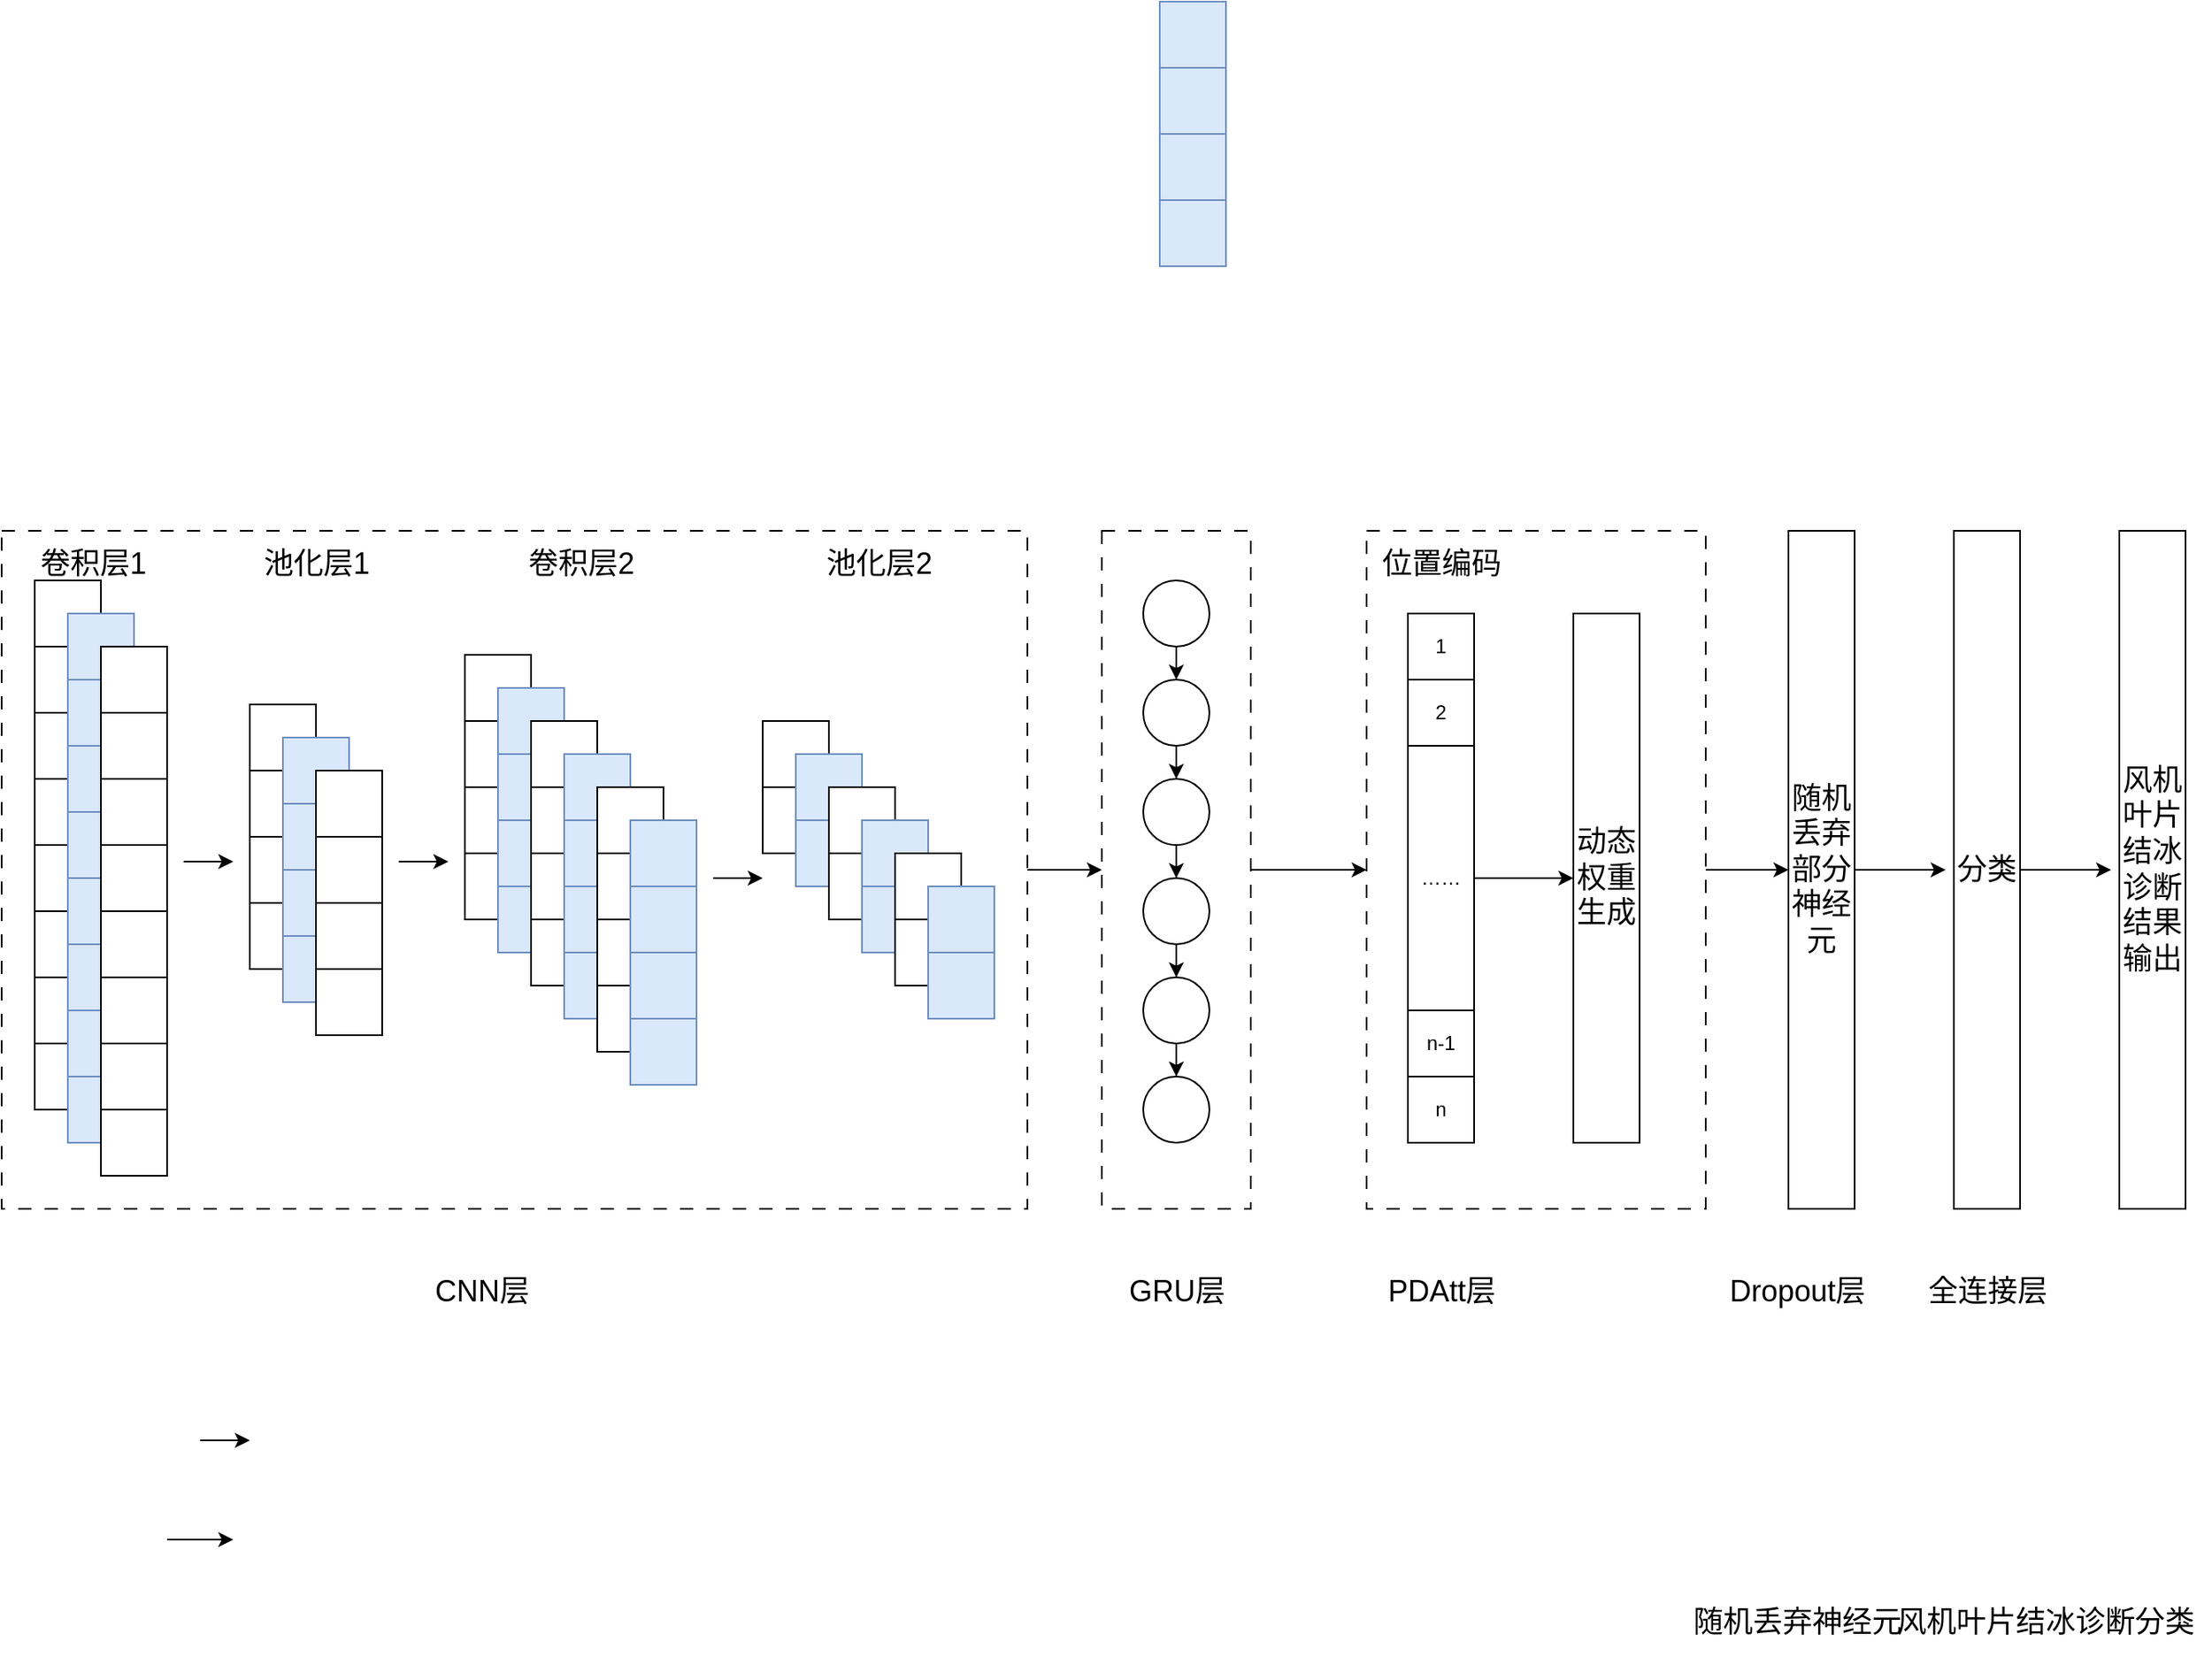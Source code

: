 <mxfile version="26.2.14">
  <diagram name="第 1 页" id="3qfA8Mtb4AT6Ri3JGO9B">
    <mxGraphModel dx="1733" dy="2130" grid="1" gridSize="10" guides="1" tooltips="1" connect="1" arrows="1" fold="1" page="1" pageScale="1" pageWidth="827" pageHeight="1169" math="0" shadow="0">
      <root>
        <mxCell id="0" />
        <mxCell id="1" parent="0" />
        <mxCell id="D4osHIyZ-YNcSRswqnrZ-230" style="edgeStyle=orthogonalEdgeStyle;rounded=0;orthogonalLoop=1;jettySize=auto;html=1;entryX=1;entryY=0.5;entryDx=0;entryDy=0;" edge="1" parent="1" source="D4osHIyZ-YNcSRswqnrZ-218">
          <mxGeometry relative="1" as="geometry">
            <mxPoint x="1110" y="395" as="targetPoint" />
          </mxGeometry>
        </mxCell>
        <mxCell id="D4osHIyZ-YNcSRswqnrZ-218" value="" style="rounded=0;whiteSpace=wrap;html=1;dashed=1;dashPattern=8 8;" vertex="1" parent="1">
          <mxGeometry x="855" y="190" width="205" height="410" as="geometry" />
        </mxCell>
        <mxCell id="D4osHIyZ-YNcSRswqnrZ-229" style="edgeStyle=orthogonalEdgeStyle;rounded=0;orthogonalLoop=1;jettySize=auto;html=1;entryX=0;entryY=0.5;entryDx=0;entryDy=0;" edge="1" parent="1" source="D4osHIyZ-YNcSRswqnrZ-191" target="D4osHIyZ-YNcSRswqnrZ-218">
          <mxGeometry relative="1" as="geometry" />
        </mxCell>
        <mxCell id="D4osHIyZ-YNcSRswqnrZ-191" value="" style="rounded=0;whiteSpace=wrap;html=1;dashed=1;dashPattern=8 8;" vertex="1" parent="1">
          <mxGeometry x="695" y="190" width="90" height="410" as="geometry" />
        </mxCell>
        <mxCell id="D4osHIyZ-YNcSRswqnrZ-196" style="edgeStyle=orthogonalEdgeStyle;rounded=0;orthogonalLoop=1;jettySize=auto;html=1;exitX=1;exitY=0.5;exitDx=0;exitDy=0;entryX=0;entryY=0.5;entryDx=0;entryDy=0;" edge="1" parent="1" source="D4osHIyZ-YNcSRswqnrZ-190" target="D4osHIyZ-YNcSRswqnrZ-191">
          <mxGeometry relative="1" as="geometry" />
        </mxCell>
        <mxCell id="D4osHIyZ-YNcSRswqnrZ-190" value="" style="rounded=0;whiteSpace=wrap;html=1;dashed=1;dashPattern=8 8;" vertex="1" parent="1">
          <mxGeometry x="30" y="190" width="620" height="410" as="geometry" />
        </mxCell>
        <mxCell id="D4osHIyZ-YNcSRswqnrZ-89" value="" style="rounded=0;whiteSpace=wrap;html=1;fillColor=#dae8fc;strokeColor=#6c8ebf;" vertex="1" parent="1">
          <mxGeometry x="730" y="-130" width="40" height="40" as="geometry" />
        </mxCell>
        <mxCell id="D4osHIyZ-YNcSRswqnrZ-90" value="" style="rounded=0;whiteSpace=wrap;html=1;fillColor=#dae8fc;strokeColor=#6c8ebf;" vertex="1" parent="1">
          <mxGeometry x="730" y="-10" width="40" height="40" as="geometry" />
        </mxCell>
        <mxCell id="D4osHIyZ-YNcSRswqnrZ-91" value="" style="rounded=0;whiteSpace=wrap;html=1;fillColor=#dae8fc;strokeColor=#6c8ebf;" vertex="1" parent="1">
          <mxGeometry x="730" y="-90" width="40" height="40" as="geometry" />
        </mxCell>
        <mxCell id="D4osHIyZ-YNcSRswqnrZ-92" value="" style="rounded=0;whiteSpace=wrap;html=1;fillColor=#dae8fc;strokeColor=#6c8ebf;" vertex="1" parent="1">
          <mxGeometry x="730" y="-50" width="40" height="40" as="geometry" />
        </mxCell>
        <mxCell id="D4osHIyZ-YNcSRswqnrZ-173" value="" style="group" vertex="1" connectable="0" parent="1">
          <mxGeometry x="490" y="305" width="140" height="180" as="geometry" />
        </mxCell>
        <mxCell id="D4osHIyZ-YNcSRswqnrZ-158" value="" style="rounded=0;whiteSpace=wrap;html=1;" vertex="1" parent="D4osHIyZ-YNcSRswqnrZ-173">
          <mxGeometry width="40" height="40" as="geometry" />
        </mxCell>
        <mxCell id="D4osHIyZ-YNcSRswqnrZ-159" value="" style="rounded=0;whiteSpace=wrap;html=1;" vertex="1" parent="D4osHIyZ-YNcSRswqnrZ-173">
          <mxGeometry y="40" width="40" height="40" as="geometry" />
        </mxCell>
        <mxCell id="D4osHIyZ-YNcSRswqnrZ-163" value="" style="rounded=0;whiteSpace=wrap;html=1;fillColor=#dae8fc;strokeColor=#6c8ebf;" vertex="1" parent="D4osHIyZ-YNcSRswqnrZ-173">
          <mxGeometry x="20" y="20" width="40" height="40" as="geometry" />
        </mxCell>
        <mxCell id="D4osHIyZ-YNcSRswqnrZ-164" value="" style="rounded=0;whiteSpace=wrap;html=1;fillColor=#dae8fc;strokeColor=#6c8ebf;" vertex="1" parent="D4osHIyZ-YNcSRswqnrZ-173">
          <mxGeometry x="20" y="60" width="40" height="40" as="geometry" />
        </mxCell>
        <mxCell id="D4osHIyZ-YNcSRswqnrZ-165" value="" style="rounded=0;whiteSpace=wrap;html=1;" vertex="1" parent="D4osHIyZ-YNcSRswqnrZ-173">
          <mxGeometry x="40" y="40" width="40" height="40" as="geometry" />
        </mxCell>
        <mxCell id="D4osHIyZ-YNcSRswqnrZ-166" value="" style="rounded=0;whiteSpace=wrap;html=1;" vertex="1" parent="D4osHIyZ-YNcSRswqnrZ-173">
          <mxGeometry x="40" y="80" width="40" height="40" as="geometry" />
        </mxCell>
        <mxCell id="D4osHIyZ-YNcSRswqnrZ-167" value="" style="rounded=0;whiteSpace=wrap;html=1;fillColor=#dae8fc;strokeColor=#6c8ebf;" vertex="1" parent="D4osHIyZ-YNcSRswqnrZ-173">
          <mxGeometry x="60" y="60" width="40" height="40" as="geometry" />
        </mxCell>
        <mxCell id="D4osHIyZ-YNcSRswqnrZ-168" value="" style="rounded=0;whiteSpace=wrap;html=1;fillColor=#dae8fc;strokeColor=#6c8ebf;" vertex="1" parent="D4osHIyZ-YNcSRswqnrZ-173">
          <mxGeometry x="60" y="100" width="40" height="40" as="geometry" />
        </mxCell>
        <mxCell id="D4osHIyZ-YNcSRswqnrZ-169" value="" style="rounded=0;whiteSpace=wrap;html=1;" vertex="1" parent="D4osHIyZ-YNcSRswqnrZ-173">
          <mxGeometry x="80" y="80" width="40" height="40" as="geometry" />
        </mxCell>
        <mxCell id="D4osHIyZ-YNcSRswqnrZ-170" value="" style="rounded=0;whiteSpace=wrap;html=1;" vertex="1" parent="D4osHIyZ-YNcSRswqnrZ-173">
          <mxGeometry x="80" y="120" width="40" height="40" as="geometry" />
        </mxCell>
        <mxCell id="D4osHIyZ-YNcSRswqnrZ-171" value="" style="rounded=0;whiteSpace=wrap;html=1;fillColor=#dae8fc;strokeColor=#6c8ebf;" vertex="1" parent="D4osHIyZ-YNcSRswqnrZ-173">
          <mxGeometry x="100" y="100" width="40" height="40" as="geometry" />
        </mxCell>
        <mxCell id="D4osHIyZ-YNcSRswqnrZ-172" value="" style="rounded=0;whiteSpace=wrap;html=1;fillColor=#dae8fc;strokeColor=#6c8ebf;" vertex="1" parent="D4osHIyZ-YNcSRswqnrZ-173">
          <mxGeometry x="100" y="140" width="40" height="40" as="geometry" />
        </mxCell>
        <mxCell id="D4osHIyZ-YNcSRswqnrZ-174" value="" style="group" vertex="1" connectable="0" parent="1">
          <mxGeometry x="310" y="265" width="140" height="260" as="geometry" />
        </mxCell>
        <mxCell id="D4osHIyZ-YNcSRswqnrZ-41" value="" style="rounded=0;whiteSpace=wrap;html=1;" vertex="1" parent="D4osHIyZ-YNcSRswqnrZ-174">
          <mxGeometry width="40" height="40" as="geometry" />
        </mxCell>
        <mxCell id="D4osHIyZ-YNcSRswqnrZ-42" value="" style="rounded=0;whiteSpace=wrap;html=1;" vertex="1" parent="D4osHIyZ-YNcSRswqnrZ-174">
          <mxGeometry y="40" width="40" height="40" as="geometry" />
        </mxCell>
        <mxCell id="D4osHIyZ-YNcSRswqnrZ-43" value="" style="rounded=0;whiteSpace=wrap;html=1;" vertex="1" parent="D4osHIyZ-YNcSRswqnrZ-174">
          <mxGeometry y="80" width="40" height="40" as="geometry" />
        </mxCell>
        <mxCell id="D4osHIyZ-YNcSRswqnrZ-44" value="" style="rounded=0;whiteSpace=wrap;html=1;" vertex="1" parent="D4osHIyZ-YNcSRswqnrZ-174">
          <mxGeometry y="120" width="40" height="40" as="geometry" />
        </mxCell>
        <mxCell id="D4osHIyZ-YNcSRswqnrZ-45" value="" style="rounded=0;whiteSpace=wrap;html=1;fillColor=#dae8fc;strokeColor=#6c8ebf;" vertex="1" parent="D4osHIyZ-YNcSRswqnrZ-174">
          <mxGeometry x="20" y="20" width="40" height="40" as="geometry" />
        </mxCell>
        <mxCell id="D4osHIyZ-YNcSRswqnrZ-46" value="" style="rounded=0;whiteSpace=wrap;html=1;fillColor=#dae8fc;strokeColor=#6c8ebf;" vertex="1" parent="D4osHIyZ-YNcSRswqnrZ-174">
          <mxGeometry x="20" y="60" width="40" height="40" as="geometry" />
        </mxCell>
        <mxCell id="D4osHIyZ-YNcSRswqnrZ-47" value="" style="rounded=0;whiteSpace=wrap;html=1;fillColor=#dae8fc;strokeColor=#6c8ebf;" vertex="1" parent="D4osHIyZ-YNcSRswqnrZ-174">
          <mxGeometry x="20" y="140" width="40" height="40" as="geometry" />
        </mxCell>
        <mxCell id="D4osHIyZ-YNcSRswqnrZ-50" value="" style="rounded=0;whiteSpace=wrap;html=1;fillColor=#dae8fc;strokeColor=#6c8ebf;" vertex="1" parent="D4osHIyZ-YNcSRswqnrZ-174">
          <mxGeometry x="20" y="100" width="40" height="40" as="geometry" />
        </mxCell>
        <mxCell id="D4osHIyZ-YNcSRswqnrZ-93" value="" style="rounded=0;whiteSpace=wrap;html=1;" vertex="1" parent="D4osHIyZ-YNcSRswqnrZ-174">
          <mxGeometry x="40" y="40" width="40" height="40" as="geometry" />
        </mxCell>
        <mxCell id="D4osHIyZ-YNcSRswqnrZ-94" value="" style="rounded=0;whiteSpace=wrap;html=1;" vertex="1" parent="D4osHIyZ-YNcSRswqnrZ-174">
          <mxGeometry x="40" y="80" width="40" height="40" as="geometry" />
        </mxCell>
        <mxCell id="D4osHIyZ-YNcSRswqnrZ-95" value="" style="rounded=0;whiteSpace=wrap;html=1;" vertex="1" parent="D4osHIyZ-YNcSRswqnrZ-174">
          <mxGeometry x="40" y="160" width="40" height="40" as="geometry" />
        </mxCell>
        <mxCell id="D4osHIyZ-YNcSRswqnrZ-96" value="" style="rounded=0;whiteSpace=wrap;html=1;" vertex="1" parent="D4osHIyZ-YNcSRswqnrZ-174">
          <mxGeometry x="40" y="120" width="40" height="40" as="geometry" />
        </mxCell>
        <mxCell id="D4osHIyZ-YNcSRswqnrZ-97" value="" style="rounded=0;whiteSpace=wrap;html=1;fillColor=#dae8fc;strokeColor=#6c8ebf;" vertex="1" parent="D4osHIyZ-YNcSRswqnrZ-174">
          <mxGeometry x="60" y="60" width="40" height="40" as="geometry" />
        </mxCell>
        <mxCell id="D4osHIyZ-YNcSRswqnrZ-98" value="" style="rounded=0;whiteSpace=wrap;html=1;fillColor=#dae8fc;strokeColor=#6c8ebf;" vertex="1" parent="D4osHIyZ-YNcSRswqnrZ-174">
          <mxGeometry x="60" y="100" width="40" height="40" as="geometry" />
        </mxCell>
        <mxCell id="D4osHIyZ-YNcSRswqnrZ-99" value="" style="rounded=0;whiteSpace=wrap;html=1;fillColor=#dae8fc;strokeColor=#6c8ebf;" vertex="1" parent="D4osHIyZ-YNcSRswqnrZ-174">
          <mxGeometry x="60" y="180" width="40" height="40" as="geometry" />
        </mxCell>
        <mxCell id="D4osHIyZ-YNcSRswqnrZ-100" value="" style="rounded=0;whiteSpace=wrap;html=1;fillColor=#dae8fc;strokeColor=#6c8ebf;" vertex="1" parent="D4osHIyZ-YNcSRswqnrZ-174">
          <mxGeometry x="60" y="140" width="40" height="40" as="geometry" />
        </mxCell>
        <mxCell id="D4osHIyZ-YNcSRswqnrZ-101" value="" style="rounded=0;whiteSpace=wrap;html=1;" vertex="1" parent="D4osHIyZ-YNcSRswqnrZ-174">
          <mxGeometry x="80" y="80" width="40" height="40" as="geometry" />
        </mxCell>
        <mxCell id="D4osHIyZ-YNcSRswqnrZ-102" value="" style="rounded=0;whiteSpace=wrap;html=1;" vertex="1" parent="D4osHIyZ-YNcSRswqnrZ-174">
          <mxGeometry x="80" y="120" width="40" height="40" as="geometry" />
        </mxCell>
        <mxCell id="D4osHIyZ-YNcSRswqnrZ-103" value="" style="rounded=0;whiteSpace=wrap;html=1;" vertex="1" parent="D4osHIyZ-YNcSRswqnrZ-174">
          <mxGeometry x="80" y="200" width="40" height="40" as="geometry" />
        </mxCell>
        <mxCell id="D4osHIyZ-YNcSRswqnrZ-104" value="" style="rounded=0;whiteSpace=wrap;html=1;" vertex="1" parent="D4osHIyZ-YNcSRswqnrZ-174">
          <mxGeometry x="80" y="160" width="40" height="40" as="geometry" />
        </mxCell>
        <mxCell id="D4osHIyZ-YNcSRswqnrZ-105" value="" style="rounded=0;whiteSpace=wrap;html=1;" vertex="1" parent="D4osHIyZ-YNcSRswqnrZ-174">
          <mxGeometry x="80" y="80" width="40" height="40" as="geometry" />
        </mxCell>
        <mxCell id="D4osHIyZ-YNcSRswqnrZ-106" value="" style="rounded=0;whiteSpace=wrap;html=1;" vertex="1" parent="D4osHIyZ-YNcSRswqnrZ-174">
          <mxGeometry x="80" y="120" width="40" height="40" as="geometry" />
        </mxCell>
        <mxCell id="D4osHIyZ-YNcSRswqnrZ-107" value="" style="rounded=0;whiteSpace=wrap;html=1;" vertex="1" parent="D4osHIyZ-YNcSRswqnrZ-174">
          <mxGeometry x="80" y="200" width="40" height="40" as="geometry" />
        </mxCell>
        <mxCell id="D4osHIyZ-YNcSRswqnrZ-108" value="" style="rounded=0;whiteSpace=wrap;html=1;" vertex="1" parent="D4osHIyZ-YNcSRswqnrZ-174">
          <mxGeometry x="80" y="160" width="40" height="40" as="geometry" />
        </mxCell>
        <mxCell id="D4osHIyZ-YNcSRswqnrZ-109" value="" style="rounded=0;whiteSpace=wrap;html=1;fillColor=#dae8fc;strokeColor=#6c8ebf;" vertex="1" parent="D4osHIyZ-YNcSRswqnrZ-174">
          <mxGeometry x="100" y="100" width="40" height="40" as="geometry" />
        </mxCell>
        <mxCell id="D4osHIyZ-YNcSRswqnrZ-110" value="" style="rounded=0;whiteSpace=wrap;html=1;fillColor=#dae8fc;strokeColor=#6c8ebf;" vertex="1" parent="D4osHIyZ-YNcSRswqnrZ-174">
          <mxGeometry x="100" y="140" width="40" height="40" as="geometry" />
        </mxCell>
        <mxCell id="D4osHIyZ-YNcSRswqnrZ-111" value="" style="rounded=0;whiteSpace=wrap;html=1;fillColor=#dae8fc;strokeColor=#6c8ebf;" vertex="1" parent="D4osHIyZ-YNcSRswqnrZ-174">
          <mxGeometry x="100" y="220" width="40" height="40" as="geometry" />
        </mxCell>
        <mxCell id="D4osHIyZ-YNcSRswqnrZ-112" value="" style="rounded=0;whiteSpace=wrap;html=1;fillColor=#dae8fc;strokeColor=#6c8ebf;" vertex="1" parent="D4osHIyZ-YNcSRswqnrZ-174">
          <mxGeometry x="100" y="180" width="40" height="40" as="geometry" />
        </mxCell>
        <mxCell id="D4osHIyZ-YNcSRswqnrZ-175" value="" style="group" vertex="1" connectable="0" parent="1">
          <mxGeometry x="180" y="295" width="80" height="200" as="geometry" />
        </mxCell>
        <mxCell id="D4osHIyZ-YNcSRswqnrZ-25" value="" style="rounded=0;whiteSpace=wrap;html=1;" vertex="1" parent="D4osHIyZ-YNcSRswqnrZ-175">
          <mxGeometry width="40" height="40" as="geometry" />
        </mxCell>
        <mxCell id="D4osHIyZ-YNcSRswqnrZ-26" value="" style="rounded=0;whiteSpace=wrap;html=1;" vertex="1" parent="D4osHIyZ-YNcSRswqnrZ-175">
          <mxGeometry y="40" width="40" height="40" as="geometry" />
        </mxCell>
        <mxCell id="D4osHIyZ-YNcSRswqnrZ-27" value="" style="rounded=0;whiteSpace=wrap;html=1;" vertex="1" parent="D4osHIyZ-YNcSRswqnrZ-175">
          <mxGeometry y="80" width="40" height="40" as="geometry" />
        </mxCell>
        <mxCell id="D4osHIyZ-YNcSRswqnrZ-28" value="" style="rounded=0;whiteSpace=wrap;html=1;" vertex="1" parent="D4osHIyZ-YNcSRswqnrZ-175">
          <mxGeometry y="120" width="40" height="40" as="geometry" />
        </mxCell>
        <mxCell id="D4osHIyZ-YNcSRswqnrZ-29" value="" style="rounded=0;whiteSpace=wrap;html=1;fillColor=#dae8fc;strokeColor=#6c8ebf;" vertex="1" parent="D4osHIyZ-YNcSRswqnrZ-175">
          <mxGeometry x="20" y="20" width="40" height="40" as="geometry" />
        </mxCell>
        <mxCell id="D4osHIyZ-YNcSRswqnrZ-30" value="" style="rounded=0;whiteSpace=wrap;html=1;fillColor=#dae8fc;strokeColor=#6c8ebf;" vertex="1" parent="D4osHIyZ-YNcSRswqnrZ-175">
          <mxGeometry x="20" y="60" width="40" height="40" as="geometry" />
        </mxCell>
        <mxCell id="D4osHIyZ-YNcSRswqnrZ-31" value="" style="rounded=0;whiteSpace=wrap;html=1;fillColor=#dae8fc;strokeColor=#6c8ebf;" vertex="1" parent="D4osHIyZ-YNcSRswqnrZ-175">
          <mxGeometry x="20" y="140" width="40" height="40" as="geometry" />
        </mxCell>
        <mxCell id="D4osHIyZ-YNcSRswqnrZ-36" value="" style="rounded=0;whiteSpace=wrap;html=1;fillColor=#dae8fc;strokeColor=#6c8ebf;" vertex="1" parent="D4osHIyZ-YNcSRswqnrZ-175">
          <mxGeometry x="20" y="100" width="40" height="40" as="geometry" />
        </mxCell>
        <mxCell id="D4osHIyZ-YNcSRswqnrZ-113" value="" style="rounded=0;whiteSpace=wrap;html=1;" vertex="1" parent="D4osHIyZ-YNcSRswqnrZ-175">
          <mxGeometry x="40" y="40" width="40" height="40" as="geometry" />
        </mxCell>
        <mxCell id="D4osHIyZ-YNcSRswqnrZ-114" value="" style="rounded=0;whiteSpace=wrap;html=1;" vertex="1" parent="D4osHIyZ-YNcSRswqnrZ-175">
          <mxGeometry x="40" y="80" width="40" height="40" as="geometry" />
        </mxCell>
        <mxCell id="D4osHIyZ-YNcSRswqnrZ-115" value="" style="rounded=0;whiteSpace=wrap;html=1;" vertex="1" parent="D4osHIyZ-YNcSRswqnrZ-175">
          <mxGeometry x="40" y="160" width="40" height="40" as="geometry" />
        </mxCell>
        <mxCell id="D4osHIyZ-YNcSRswqnrZ-116" value="" style="rounded=0;whiteSpace=wrap;html=1;" vertex="1" parent="D4osHIyZ-YNcSRswqnrZ-175">
          <mxGeometry x="40" y="120" width="40" height="40" as="geometry" />
        </mxCell>
        <mxCell id="D4osHIyZ-YNcSRswqnrZ-176" value="" style="group" vertex="1" connectable="0" parent="1">
          <mxGeometry x="50" y="220" width="80" height="360" as="geometry" />
        </mxCell>
        <mxCell id="D4osHIyZ-YNcSRswqnrZ-1" value="" style="rounded=0;whiteSpace=wrap;html=1;" vertex="1" parent="D4osHIyZ-YNcSRswqnrZ-176">
          <mxGeometry width="40" height="40" as="geometry" />
        </mxCell>
        <mxCell id="D4osHIyZ-YNcSRswqnrZ-2" value="" style="rounded=0;whiteSpace=wrap;html=1;" vertex="1" parent="D4osHIyZ-YNcSRswqnrZ-176">
          <mxGeometry y="40" width="40" height="40" as="geometry" />
        </mxCell>
        <mxCell id="D4osHIyZ-YNcSRswqnrZ-3" value="" style="rounded=0;whiteSpace=wrap;html=1;" vertex="1" parent="D4osHIyZ-YNcSRswqnrZ-176">
          <mxGeometry y="80" width="40" height="40" as="geometry" />
        </mxCell>
        <mxCell id="D4osHIyZ-YNcSRswqnrZ-4" value="" style="rounded=0;whiteSpace=wrap;html=1;" vertex="1" parent="D4osHIyZ-YNcSRswqnrZ-176">
          <mxGeometry y="120" width="40" height="40" as="geometry" />
        </mxCell>
        <mxCell id="D4osHIyZ-YNcSRswqnrZ-5" value="" style="rounded=0;whiteSpace=wrap;html=1;" vertex="1" parent="D4osHIyZ-YNcSRswqnrZ-176">
          <mxGeometry y="160" width="40" height="40" as="geometry" />
        </mxCell>
        <mxCell id="D4osHIyZ-YNcSRswqnrZ-6" value="" style="rounded=0;whiteSpace=wrap;html=1;" vertex="1" parent="D4osHIyZ-YNcSRswqnrZ-176">
          <mxGeometry y="200" width="40" height="40" as="geometry" />
        </mxCell>
        <mxCell id="D4osHIyZ-YNcSRswqnrZ-7" value="" style="rounded=0;whiteSpace=wrap;html=1;" vertex="1" parent="D4osHIyZ-YNcSRswqnrZ-176">
          <mxGeometry y="240" width="40" height="40" as="geometry" />
        </mxCell>
        <mxCell id="D4osHIyZ-YNcSRswqnrZ-8" value="" style="rounded=0;whiteSpace=wrap;html=1;" vertex="1" parent="D4osHIyZ-YNcSRswqnrZ-176">
          <mxGeometry y="280" width="40" height="40" as="geometry" />
        </mxCell>
        <mxCell id="D4osHIyZ-YNcSRswqnrZ-9" value="" style="rounded=0;whiteSpace=wrap;html=1;fillColor=#dae8fc;strokeColor=#6c8ebf;" vertex="1" parent="D4osHIyZ-YNcSRswqnrZ-176">
          <mxGeometry x="20" y="20" width="40" height="40" as="geometry" />
        </mxCell>
        <mxCell id="D4osHIyZ-YNcSRswqnrZ-10" value="" style="rounded=0;whiteSpace=wrap;html=1;fillColor=#dae8fc;strokeColor=#6c8ebf;" vertex="1" parent="D4osHIyZ-YNcSRswqnrZ-176">
          <mxGeometry x="20" y="60" width="40" height="40" as="geometry" />
        </mxCell>
        <mxCell id="D4osHIyZ-YNcSRswqnrZ-11" value="" style="rounded=0;whiteSpace=wrap;html=1;fillColor=#dae8fc;strokeColor=#6c8ebf;" vertex="1" parent="D4osHIyZ-YNcSRswqnrZ-176">
          <mxGeometry x="20" y="100" width="40" height="40" as="geometry" />
        </mxCell>
        <mxCell id="D4osHIyZ-YNcSRswqnrZ-12" value="" style="rounded=0;whiteSpace=wrap;html=1;fillColor=#dae8fc;strokeColor=#6c8ebf;" vertex="1" parent="D4osHIyZ-YNcSRswqnrZ-176">
          <mxGeometry x="20" y="140" width="40" height="40" as="geometry" />
        </mxCell>
        <mxCell id="D4osHIyZ-YNcSRswqnrZ-13" value="" style="rounded=0;whiteSpace=wrap;html=1;fillColor=#dae8fc;strokeColor=#6c8ebf;" vertex="1" parent="D4osHIyZ-YNcSRswqnrZ-176">
          <mxGeometry x="20" y="180" width="40" height="40" as="geometry" />
        </mxCell>
        <mxCell id="D4osHIyZ-YNcSRswqnrZ-14" value="" style="rounded=0;whiteSpace=wrap;html=1;fillColor=#dae8fc;strokeColor=#6c8ebf;" vertex="1" parent="D4osHIyZ-YNcSRswqnrZ-176">
          <mxGeometry x="20" y="220" width="40" height="40" as="geometry" />
        </mxCell>
        <mxCell id="D4osHIyZ-YNcSRswqnrZ-15" value="" style="rounded=0;whiteSpace=wrap;html=1;fillColor=#dae8fc;strokeColor=#6c8ebf;" vertex="1" parent="D4osHIyZ-YNcSRswqnrZ-176">
          <mxGeometry x="20" y="260" width="40" height="40" as="geometry" />
        </mxCell>
        <mxCell id="D4osHIyZ-YNcSRswqnrZ-16" value="" style="rounded=0;whiteSpace=wrap;html=1;fillColor=#dae8fc;strokeColor=#6c8ebf;" vertex="1" parent="D4osHIyZ-YNcSRswqnrZ-176">
          <mxGeometry x="20" y="300" width="40" height="40" as="geometry" />
        </mxCell>
        <mxCell id="D4osHIyZ-YNcSRswqnrZ-17" value="" style="rounded=0;whiteSpace=wrap;html=1;" vertex="1" parent="D4osHIyZ-YNcSRswqnrZ-176">
          <mxGeometry x="40" y="40" width="40" height="40" as="geometry" />
        </mxCell>
        <mxCell id="D4osHIyZ-YNcSRswqnrZ-18" value="" style="rounded=0;whiteSpace=wrap;html=1;" vertex="1" parent="D4osHIyZ-YNcSRswqnrZ-176">
          <mxGeometry x="40" y="80" width="40" height="40" as="geometry" />
        </mxCell>
        <mxCell id="D4osHIyZ-YNcSRswqnrZ-19" value="" style="rounded=0;whiteSpace=wrap;html=1;" vertex="1" parent="D4osHIyZ-YNcSRswqnrZ-176">
          <mxGeometry x="40" y="120" width="40" height="40" as="geometry" />
        </mxCell>
        <mxCell id="D4osHIyZ-YNcSRswqnrZ-20" value="" style="rounded=0;whiteSpace=wrap;html=1;" vertex="1" parent="D4osHIyZ-YNcSRswqnrZ-176">
          <mxGeometry x="40" y="160" width="40" height="40" as="geometry" />
        </mxCell>
        <mxCell id="D4osHIyZ-YNcSRswqnrZ-21" value="" style="rounded=0;whiteSpace=wrap;html=1;" vertex="1" parent="D4osHIyZ-YNcSRswqnrZ-176">
          <mxGeometry x="40" y="200" width="40" height="40" as="geometry" />
        </mxCell>
        <mxCell id="D4osHIyZ-YNcSRswqnrZ-22" value="" style="rounded=0;whiteSpace=wrap;html=1;" vertex="1" parent="D4osHIyZ-YNcSRswqnrZ-176">
          <mxGeometry x="40" y="240" width="40" height="40" as="geometry" />
        </mxCell>
        <mxCell id="D4osHIyZ-YNcSRswqnrZ-23" value="" style="rounded=0;whiteSpace=wrap;html=1;" vertex="1" parent="D4osHIyZ-YNcSRswqnrZ-176">
          <mxGeometry x="40" y="280" width="40" height="40" as="geometry" />
        </mxCell>
        <mxCell id="D4osHIyZ-YNcSRswqnrZ-24" value="" style="rounded=0;whiteSpace=wrap;html=1;" vertex="1" parent="D4osHIyZ-YNcSRswqnrZ-176">
          <mxGeometry x="40" y="320" width="40" height="40" as="geometry" />
        </mxCell>
        <mxCell id="D4osHIyZ-YNcSRswqnrZ-179" style="edgeStyle=orthogonalEdgeStyle;rounded=0;orthogonalLoop=1;jettySize=auto;html=1;entryX=0.5;entryY=0;entryDx=0;entryDy=0;" edge="1" parent="1" source="D4osHIyZ-YNcSRswqnrZ-177" target="D4osHIyZ-YNcSRswqnrZ-178">
          <mxGeometry relative="1" as="geometry" />
        </mxCell>
        <mxCell id="D4osHIyZ-YNcSRswqnrZ-177" value="" style="ellipse;whiteSpace=wrap;html=1;aspect=fixed;" vertex="1" parent="1">
          <mxGeometry x="720" y="280" width="40" height="40" as="geometry" />
        </mxCell>
        <mxCell id="D4osHIyZ-YNcSRswqnrZ-181" style="edgeStyle=orthogonalEdgeStyle;rounded=0;orthogonalLoop=1;jettySize=auto;html=1;entryX=0.5;entryY=0;entryDx=0;entryDy=0;" edge="1" parent="1" source="D4osHIyZ-YNcSRswqnrZ-178" target="D4osHIyZ-YNcSRswqnrZ-180">
          <mxGeometry relative="1" as="geometry" />
        </mxCell>
        <mxCell id="D4osHIyZ-YNcSRswqnrZ-178" value="" style="ellipse;whiteSpace=wrap;html=1;aspect=fixed;" vertex="1" parent="1">
          <mxGeometry x="720" y="340" width="40" height="40" as="geometry" />
        </mxCell>
        <mxCell id="D4osHIyZ-YNcSRswqnrZ-187" style="edgeStyle=orthogonalEdgeStyle;rounded=0;orthogonalLoop=1;jettySize=auto;html=1;entryX=0.5;entryY=0;entryDx=0;entryDy=0;" edge="1" parent="1" source="D4osHIyZ-YNcSRswqnrZ-180" target="D4osHIyZ-YNcSRswqnrZ-183">
          <mxGeometry relative="1" as="geometry" />
        </mxCell>
        <mxCell id="D4osHIyZ-YNcSRswqnrZ-180" value="" style="ellipse;whiteSpace=wrap;html=1;aspect=fixed;" vertex="1" parent="1">
          <mxGeometry x="720" y="400" width="40" height="40" as="geometry" />
        </mxCell>
        <mxCell id="D4osHIyZ-YNcSRswqnrZ-182" style="edgeStyle=orthogonalEdgeStyle;rounded=0;orthogonalLoop=1;jettySize=auto;html=1;entryX=0.5;entryY=0;entryDx=0;entryDy=0;" edge="1" parent="1" source="D4osHIyZ-YNcSRswqnrZ-183" target="D4osHIyZ-YNcSRswqnrZ-185">
          <mxGeometry relative="1" as="geometry" />
        </mxCell>
        <mxCell id="D4osHIyZ-YNcSRswqnrZ-183" value="" style="ellipse;whiteSpace=wrap;html=1;aspect=fixed;" vertex="1" parent="1">
          <mxGeometry x="720" y="460" width="40" height="40" as="geometry" />
        </mxCell>
        <mxCell id="D4osHIyZ-YNcSRswqnrZ-185" value="" style="ellipse;whiteSpace=wrap;html=1;aspect=fixed;" vertex="1" parent="1">
          <mxGeometry x="720" y="520" width="40" height="40" as="geometry" />
        </mxCell>
        <mxCell id="D4osHIyZ-YNcSRswqnrZ-193" style="edgeStyle=orthogonalEdgeStyle;rounded=0;orthogonalLoop=1;jettySize=auto;html=1;entryX=0.5;entryY=0;entryDx=0;entryDy=0;" edge="1" parent="1" source="D4osHIyZ-YNcSRswqnrZ-192" target="D4osHIyZ-YNcSRswqnrZ-177">
          <mxGeometry relative="1" as="geometry" />
        </mxCell>
        <mxCell id="D4osHIyZ-YNcSRswqnrZ-192" value="" style="ellipse;whiteSpace=wrap;html=1;aspect=fixed;" vertex="1" parent="1">
          <mxGeometry x="720" y="220" width="40" height="40" as="geometry" />
        </mxCell>
        <mxCell id="D4osHIyZ-YNcSRswqnrZ-231" style="edgeStyle=orthogonalEdgeStyle;rounded=0;orthogonalLoop=1;jettySize=auto;html=1;entryX=1;entryY=0.5;entryDx=0;entryDy=0;" edge="1" parent="1">
          <mxGeometry relative="1" as="geometry">
            <mxPoint x="1150" y="395" as="sourcePoint" />
            <mxPoint x="1205" y="395" as="targetPoint" />
          </mxGeometry>
        </mxCell>
        <mxCell id="D4osHIyZ-YNcSRswqnrZ-197" value="&lt;font style=&quot;font-size: 18px;&quot;&gt;CNN层&lt;/font&gt;" style="text;html=1;align=center;verticalAlign=middle;resizable=0;points=[];autosize=1;strokeColor=none;fillColor=none;" vertex="1" parent="1">
          <mxGeometry x="280" y="630" width="80" height="40" as="geometry" />
        </mxCell>
        <mxCell id="D4osHIyZ-YNcSRswqnrZ-198" value="&lt;font style=&quot;font-size: 18px;&quot;&gt;卷积层1&lt;/font&gt;" style="text;html=1;align=center;verticalAlign=middle;resizable=0;points=[];autosize=1;strokeColor=none;fillColor=none;" vertex="1" parent="1">
          <mxGeometry x="40" y="190" width="90" height="40" as="geometry" />
        </mxCell>
        <mxCell id="D4osHIyZ-YNcSRswqnrZ-199" value="&lt;font style=&quot;font-size: 18px;&quot;&gt;池化层1&lt;/font&gt;" style="text;html=1;align=center;verticalAlign=middle;resizable=0;points=[];autosize=1;strokeColor=none;fillColor=none;" vertex="1" parent="1">
          <mxGeometry x="175" y="190" width="90" height="40" as="geometry" />
        </mxCell>
        <mxCell id="D4osHIyZ-YNcSRswqnrZ-200" value="&lt;font style=&quot;font-size: 18px;&quot;&gt;卷积层2&lt;/font&gt;" style="text;html=1;align=center;verticalAlign=middle;resizable=0;points=[];autosize=1;strokeColor=none;fillColor=none;" vertex="1" parent="1">
          <mxGeometry x="335" y="190" width="90" height="40" as="geometry" />
        </mxCell>
        <mxCell id="D4osHIyZ-YNcSRswqnrZ-201" value="&lt;font style=&quot;font-size: 18px;&quot;&gt;池化层2&lt;/font&gt;" style="text;html=1;align=center;verticalAlign=middle;resizable=0;points=[];autosize=1;strokeColor=none;fillColor=none;" vertex="1" parent="1">
          <mxGeometry x="515" y="190" width="90" height="40" as="geometry" />
        </mxCell>
        <mxCell id="D4osHIyZ-YNcSRswqnrZ-202" value="&lt;font style=&quot;font-size: 18px;&quot;&gt;GRU层&lt;/font&gt;" style="text;html=1;align=center;verticalAlign=middle;resizable=0;points=[];autosize=1;strokeColor=none;fillColor=none;" vertex="1" parent="1">
          <mxGeometry x="700" y="630" width="80" height="40" as="geometry" />
        </mxCell>
        <mxCell id="D4osHIyZ-YNcSRswqnrZ-203" value="&lt;font style=&quot;font-size: 18px;&quot;&gt;PDAtt层&lt;/font&gt;" style="text;html=1;align=center;verticalAlign=middle;resizable=0;points=[];autosize=1;strokeColor=none;fillColor=none;" vertex="1" parent="1">
          <mxGeometry x="855" y="630" width="90" height="40" as="geometry" />
        </mxCell>
        <mxCell id="D4osHIyZ-YNcSRswqnrZ-204" value="&lt;font style=&quot;font-size: 18px;&quot;&gt;Dropout层&lt;/font&gt;" style="text;html=1;align=center;verticalAlign=middle;resizable=0;points=[];autosize=1;strokeColor=none;fillColor=none;" vertex="1" parent="1">
          <mxGeometry x="1060" y="630" width="110" height="40" as="geometry" />
        </mxCell>
        <mxCell id="D4osHIyZ-YNcSRswqnrZ-232" style="edgeStyle=orthogonalEdgeStyle;rounded=0;orthogonalLoop=1;jettySize=auto;html=1;entryX=1;entryY=0.5;entryDx=0;entryDy=0;" edge="1" parent="1">
          <mxGeometry relative="1" as="geometry">
            <mxPoint x="1245" y="395" as="sourcePoint" />
            <mxPoint x="1305" y="395" as="targetPoint" />
          </mxGeometry>
        </mxCell>
        <mxCell id="D4osHIyZ-YNcSRswqnrZ-211" value="n" style="rounded=0;whiteSpace=wrap;html=1;" vertex="1" parent="1">
          <mxGeometry x="880" y="520" width="40" height="40" as="geometry" />
        </mxCell>
        <mxCell id="D4osHIyZ-YNcSRswqnrZ-212" value="n-1" style="rounded=0;whiteSpace=wrap;html=1;" vertex="1" parent="1">
          <mxGeometry x="880" y="480" width="40" height="40" as="geometry" />
        </mxCell>
        <mxCell id="D4osHIyZ-YNcSRswqnrZ-214" value="1" style="rounded=0;whiteSpace=wrap;html=1;" vertex="1" parent="1">
          <mxGeometry x="880" y="240" width="40" height="40" as="geometry" />
        </mxCell>
        <mxCell id="D4osHIyZ-YNcSRswqnrZ-215" value="2" style="rounded=0;whiteSpace=wrap;html=1;" vertex="1" parent="1">
          <mxGeometry x="880" y="280" width="40" height="40" as="geometry" />
        </mxCell>
        <mxCell id="D4osHIyZ-YNcSRswqnrZ-240" style="edgeStyle=orthogonalEdgeStyle;rounded=0;orthogonalLoop=1;jettySize=auto;html=1;" edge="1" parent="1" source="D4osHIyZ-YNcSRswqnrZ-216" target="D4osHIyZ-YNcSRswqnrZ-239">
          <mxGeometry relative="1" as="geometry" />
        </mxCell>
        <mxCell id="D4osHIyZ-YNcSRswqnrZ-216" value="……" style="rounded=0;whiteSpace=wrap;html=1;" vertex="1" parent="1">
          <mxGeometry x="880" y="320" width="40" height="160" as="geometry" />
        </mxCell>
        <mxCell id="D4osHIyZ-YNcSRswqnrZ-217" value="&lt;font style=&quot;font-size: 18px;&quot;&gt;位置编码&lt;/font&gt;" style="text;html=1;align=center;verticalAlign=middle;resizable=0;points=[];autosize=1;strokeColor=none;fillColor=none;" vertex="1" parent="1">
          <mxGeometry x="850" y="190" width="100" height="40" as="geometry" />
        </mxCell>
        <mxCell id="D4osHIyZ-YNcSRswqnrZ-221" value="&lt;span style=&quot;font-size: 18px;&quot;&gt;随机丢弃神经元&lt;/span&gt;" style="text;html=1;align=center;verticalAlign=middle;resizable=0;points=[];autosize=1;strokeColor=none;fillColor=none;" vertex="1" parent="1">
          <mxGeometry x="1040" y="830" width="150" height="40" as="geometry" />
        </mxCell>
        <mxCell id="D4osHIyZ-YNcSRswqnrZ-222" value="&lt;span style=&quot;font-size: 18px;&quot;&gt;风机叶片结冰诊断分类&lt;/span&gt;" style="text;html=1;align=center;verticalAlign=middle;resizable=0;points=[];autosize=1;strokeColor=none;fillColor=none;" vertex="1" parent="1">
          <mxGeometry x="1165" y="830" width="200" height="40" as="geometry" />
        </mxCell>
        <mxCell id="D4osHIyZ-YNcSRswqnrZ-224" value="" style="endArrow=classic;html=1;rounded=0;" edge="1" parent="1">
          <mxGeometry width="50" height="50" relative="1" as="geometry">
            <mxPoint x="130" y="800" as="sourcePoint" />
            <mxPoint x="170" y="800" as="targetPoint" />
          </mxGeometry>
        </mxCell>
        <mxCell id="D4osHIyZ-YNcSRswqnrZ-225" value="" style="endArrow=classic;html=1;rounded=0;" edge="1" parent="1">
          <mxGeometry width="50" height="50" relative="1" as="geometry">
            <mxPoint x="140" y="390" as="sourcePoint" />
            <mxPoint x="170" y="390" as="targetPoint" />
          </mxGeometry>
        </mxCell>
        <mxCell id="D4osHIyZ-YNcSRswqnrZ-226" value="" style="endArrow=classic;html=1;rounded=0;" edge="1" parent="1">
          <mxGeometry width="50" height="50" relative="1" as="geometry">
            <mxPoint x="150" y="740" as="sourcePoint" />
            <mxPoint x="180" y="740" as="targetPoint" />
          </mxGeometry>
        </mxCell>
        <mxCell id="D4osHIyZ-YNcSRswqnrZ-227" value="" style="endArrow=classic;html=1;rounded=0;" edge="1" parent="1">
          <mxGeometry width="50" height="50" relative="1" as="geometry">
            <mxPoint x="270" y="390" as="sourcePoint" />
            <mxPoint x="300" y="390" as="targetPoint" />
          </mxGeometry>
        </mxCell>
        <mxCell id="D4osHIyZ-YNcSRswqnrZ-228" value="" style="endArrow=classic;html=1;rounded=0;" edge="1" parent="1">
          <mxGeometry width="50" height="50" relative="1" as="geometry">
            <mxPoint x="460" y="400" as="sourcePoint" />
            <mxPoint x="490" y="400" as="targetPoint" />
          </mxGeometry>
        </mxCell>
        <mxCell id="D4osHIyZ-YNcSRswqnrZ-235" value="&lt;font style=&quot;font-size: 18px;&quot;&gt;风机叶片结冰诊断结果输出&lt;/font&gt;" style="rounded=0;whiteSpace=wrap;html=1;" vertex="1" parent="1">
          <mxGeometry x="1310" y="190" width="40" height="410" as="geometry" />
        </mxCell>
        <mxCell id="D4osHIyZ-YNcSRswqnrZ-236" value="&lt;font style=&quot;font-size: 18px;&quot;&gt;分类&lt;/font&gt;" style="rounded=0;whiteSpace=wrap;html=1;" vertex="1" parent="1">
          <mxGeometry x="1210" y="190" width="40" height="410" as="geometry" />
        </mxCell>
        <mxCell id="D4osHIyZ-YNcSRswqnrZ-237" value="&lt;font style=&quot;font-size: 18px;&quot;&gt;全连接层&lt;/font&gt;" style="text;html=1;align=center;verticalAlign=middle;resizable=0;points=[];autosize=1;strokeColor=none;fillColor=none;" vertex="1" parent="1">
          <mxGeometry x="1180" y="630" width="100" height="40" as="geometry" />
        </mxCell>
        <mxCell id="D4osHIyZ-YNcSRswqnrZ-238" value="&lt;font style=&quot;font-size: 18px;&quot;&gt;随机丢弃部分神经元&lt;/font&gt;" style="rounded=0;whiteSpace=wrap;html=1;" vertex="1" parent="1">
          <mxGeometry x="1110" y="190" width="40" height="410" as="geometry" />
        </mxCell>
        <mxCell id="D4osHIyZ-YNcSRswqnrZ-239" value="&lt;font style=&quot;font-size: 18px;&quot;&gt;动态权重生成&lt;/font&gt;" style="rounded=0;whiteSpace=wrap;html=1;" vertex="1" parent="1">
          <mxGeometry x="980" y="240" width="40" height="320" as="geometry" />
        </mxCell>
      </root>
    </mxGraphModel>
  </diagram>
</mxfile>
